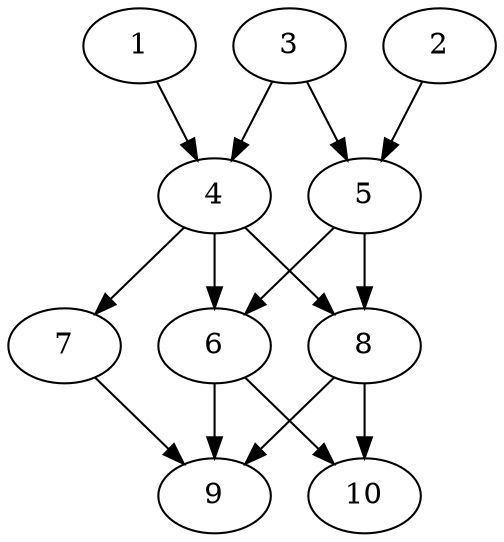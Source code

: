 // DAG automatically generated by daggen at Thu Oct  3 13:58:05 2019
// ./daggen --dot -n 10 --ccr 0.3 --fat 0.5 --regular 0.9 --density 0.9 --mindata 5242880 --maxdata 52428800 
digraph G {
  1 [size="110902613", alpha="0.11", expect_size="33270784"] 
  1 -> 4 [size ="33270784"]
  2 [size="48933547", alpha="0.12", expect_size="14680064"] 
  2 -> 5 [size ="14680064"]
  3 [size="132993707", alpha="0.01", expect_size="39898112"] 
  3 -> 4 [size ="39898112"]
  3 -> 5 [size ="39898112"]
  4 [size="76991147", alpha="0.09", expect_size="23097344"] 
  4 -> 6 [size ="23097344"]
  4 -> 7 [size ="23097344"]
  4 -> 8 [size ="23097344"]
  5 [size="94692693", alpha="0.12", expect_size="28407808"] 
  5 -> 6 [size ="28407808"]
  5 -> 8 [size ="28407808"]
  6 [size="149476693", alpha="0.10", expect_size="44843008"] 
  6 -> 9 [size ="44843008"]
  6 -> 10 [size ="44843008"]
  7 [size="102580907", alpha="0.11", expect_size="30774272"] 
  7 -> 9 [size ="30774272"]
  8 [size="140369920", alpha="0.05", expect_size="42110976"] 
  8 -> 9 [size ="42110976"]
  8 -> 10 [size ="42110976"]
  9 [size="81138347", alpha="0.20", expect_size="24341504"] 
  10 [size="42588160", alpha="0.14", expect_size="12776448"] 
}
